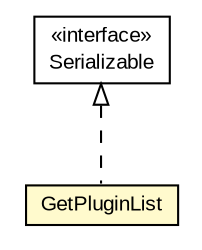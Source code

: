 #!/usr/local/bin/dot
#
# Class diagram 
# Generated by UMLGraph version R5_6-24-gf6e263 (http://www.umlgraph.org/)
#

digraph G {
	edge [fontname="arial",fontsize=10,labelfontname="arial",labelfontsize=10];
	node [fontname="arial",fontsize=10,shape=plaintext];
	nodesep=0.25;
	ranksep=0.5;
	// org.miloss.fgsms.services.interfaces.policyconfiguration.GetPluginList
	c553804 [label=<<table title="org.miloss.fgsms.services.interfaces.policyconfiguration.GetPluginList" border="0" cellborder="1" cellspacing="0" cellpadding="2" port="p" bgcolor="lemonChiffon" href="./GetPluginList.html">
		<tr><td><table border="0" cellspacing="0" cellpadding="1">
<tr><td align="center" balign="center"> GetPluginList </td></tr>
		</table></td></tr>
		</table>>, URL="./GetPluginList.html", fontname="arial", fontcolor="black", fontsize=10.0];
	//org.miloss.fgsms.services.interfaces.policyconfiguration.GetPluginList implements java.io.Serializable
	c554418:p -> c553804:p [dir=back,arrowtail=empty,style=dashed];
	// java.io.Serializable
	c554418 [label=<<table title="java.io.Serializable" border="0" cellborder="1" cellspacing="0" cellpadding="2" port="p" href="http://java.sun.com/j2se/1.4.2/docs/api/java/io/Serializable.html">
		<tr><td><table border="0" cellspacing="0" cellpadding="1">
<tr><td align="center" balign="center"> &#171;interface&#187; </td></tr>
<tr><td align="center" balign="center"> Serializable </td></tr>
		</table></td></tr>
		</table>>, URL="http://java.sun.com/j2se/1.4.2/docs/api/java/io/Serializable.html", fontname="arial", fontcolor="black", fontsize=10.0];
}


